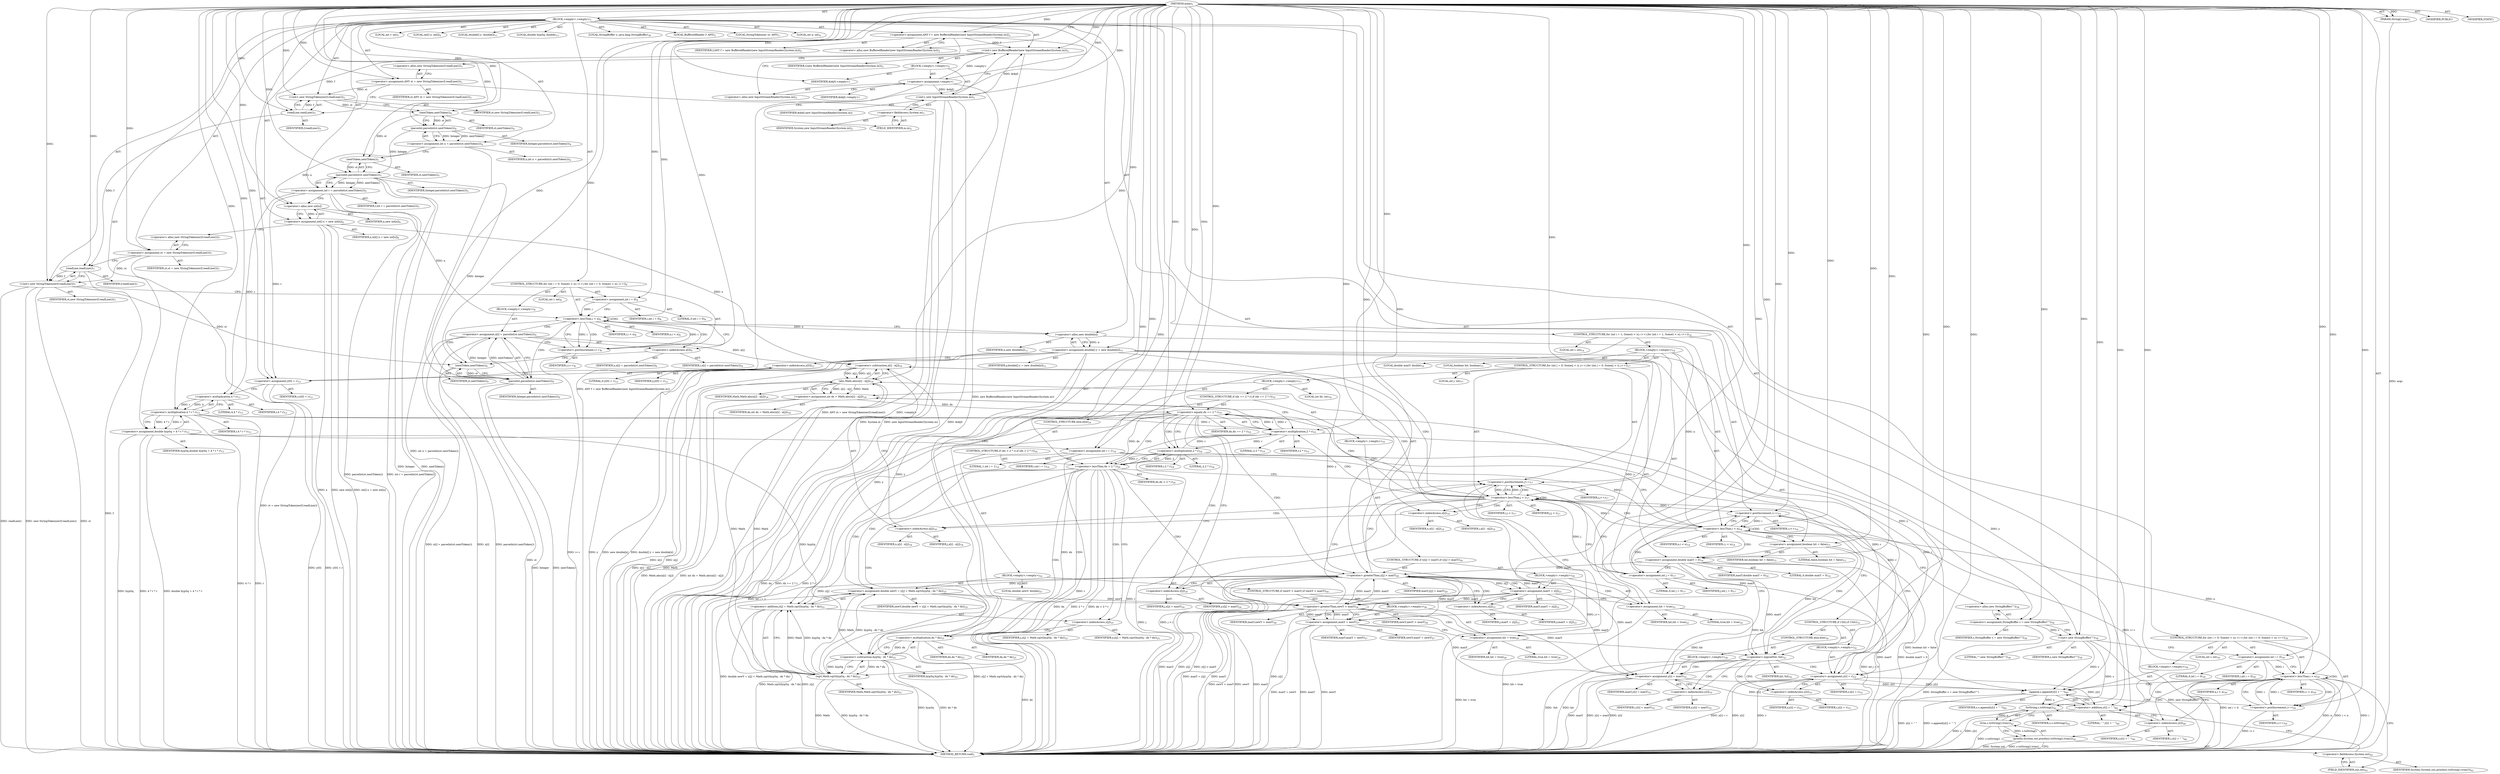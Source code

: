 digraph "main" {  
"24" [label = <(METHOD,main)<SUB>1</SUB>> ]
"25" [label = <(PARAM,String[] args)<SUB>1</SUB>> ]
"26" [label = <(BLOCK,&lt;empty&gt;,&lt;empty&gt;)<SUB>1</SUB>> ]
"4" [label = <(LOCAL,BufferedReader f: ANY)<SUB>2</SUB>> ]
"27" [label = <(&lt;operator&gt;.assignment,ANY f = new BufferedReader(new InputStreamReader(System.in)))<SUB>2</SUB>> ]
"28" [label = <(IDENTIFIER,f,ANY f = new BufferedReader(new InputStreamReader(System.in)))<SUB>2</SUB>> ]
"29" [label = <(&lt;operator&gt;.alloc,new BufferedReader(new InputStreamReader(System.in)))<SUB>2</SUB>> ]
"30" [label = <(&lt;init&gt;,new BufferedReader(new InputStreamReader(System.in)))<SUB>2</SUB>> ]
"3" [label = <(IDENTIFIER,f,new BufferedReader(new InputStreamReader(System.in)))<SUB>2</SUB>> ]
"31" [label = <(BLOCK,&lt;empty&gt;,&lt;empty&gt;)<SUB>2</SUB>> ]
"32" [label = <(&lt;operator&gt;.assignment,&lt;empty&gt;)> ]
"33" [label = <(IDENTIFIER,$obj0,&lt;empty&gt;)> ]
"34" [label = <(&lt;operator&gt;.alloc,new InputStreamReader(System.in))<SUB>2</SUB>> ]
"35" [label = <(&lt;init&gt;,new InputStreamReader(System.in))<SUB>2</SUB>> ]
"36" [label = <(IDENTIFIER,$obj0,new InputStreamReader(System.in))> ]
"37" [label = <(&lt;operator&gt;.fieldAccess,System.in)<SUB>2</SUB>> ]
"38" [label = <(IDENTIFIER,System,new InputStreamReader(System.in))<SUB>2</SUB>> ]
"39" [label = <(FIELD_IDENTIFIER,in,in)<SUB>2</SUB>> ]
"40" [label = <(IDENTIFIER,$obj0,&lt;empty&gt;)> ]
"6" [label = <(LOCAL,StringTokenizer st: ANY)<SUB>3</SUB>> ]
"41" [label = <(&lt;operator&gt;.assignment,ANY st = new StringTokenizer(f.readLine()))<SUB>3</SUB>> ]
"42" [label = <(IDENTIFIER,st,ANY st = new StringTokenizer(f.readLine()))<SUB>3</SUB>> ]
"43" [label = <(&lt;operator&gt;.alloc,new StringTokenizer(f.readLine()))<SUB>3</SUB>> ]
"44" [label = <(&lt;init&gt;,new StringTokenizer(f.readLine()))<SUB>3</SUB>> ]
"5" [label = <(IDENTIFIER,st,new StringTokenizer(f.readLine()))<SUB>3</SUB>> ]
"45" [label = <(readLine,readLine())<SUB>3</SUB>> ]
"46" [label = <(IDENTIFIER,f,readLine())<SUB>3</SUB>> ]
"47" [label = <(LOCAL,int n: int)<SUB>4</SUB>> ]
"48" [label = <(&lt;operator&gt;.assignment,int n = parseInt(st.nextToken()))<SUB>4</SUB>> ]
"49" [label = <(IDENTIFIER,n,int n = parseInt(st.nextToken()))<SUB>4</SUB>> ]
"50" [label = <(parseInt,parseInt(st.nextToken()))<SUB>4</SUB>> ]
"51" [label = <(IDENTIFIER,Integer,parseInt(st.nextToken()))<SUB>4</SUB>> ]
"52" [label = <(nextToken,nextToken())<SUB>4</SUB>> ]
"53" [label = <(IDENTIFIER,st,nextToken())<SUB>4</SUB>> ]
"54" [label = <(LOCAL,int r: int)<SUB>5</SUB>> ]
"55" [label = <(&lt;operator&gt;.assignment,int r = parseInt(st.nextToken()))<SUB>5</SUB>> ]
"56" [label = <(IDENTIFIER,r,int r = parseInt(st.nextToken()))<SUB>5</SUB>> ]
"57" [label = <(parseInt,parseInt(st.nextToken()))<SUB>5</SUB>> ]
"58" [label = <(IDENTIFIER,Integer,parseInt(st.nextToken()))<SUB>5</SUB>> ]
"59" [label = <(nextToken,nextToken())<SUB>5</SUB>> ]
"60" [label = <(IDENTIFIER,st,nextToken())<SUB>5</SUB>> ]
"61" [label = <(LOCAL,int[] x: int[])<SUB>6</SUB>> ]
"62" [label = <(&lt;operator&gt;.assignment,int[] x = new int[n])<SUB>6</SUB>> ]
"63" [label = <(IDENTIFIER,x,int[] x = new int[n])<SUB>6</SUB>> ]
"64" [label = <(&lt;operator&gt;.alloc,new int[n])> ]
"65" [label = <(IDENTIFIER,n,new int[n])<SUB>6</SUB>> ]
"66" [label = <(&lt;operator&gt;.assignment,st = new StringTokenizer(f.readLine()))<SUB>7</SUB>> ]
"67" [label = <(IDENTIFIER,st,st = new StringTokenizer(f.readLine()))<SUB>7</SUB>> ]
"68" [label = <(&lt;operator&gt;.alloc,new StringTokenizer(f.readLine()))<SUB>7</SUB>> ]
"69" [label = <(&lt;init&gt;,new StringTokenizer(f.readLine()))<SUB>7</SUB>> ]
"7" [label = <(IDENTIFIER,st,new StringTokenizer(f.readLine()))<SUB>7</SUB>> ]
"70" [label = <(readLine,readLine())<SUB>7</SUB>> ]
"71" [label = <(IDENTIFIER,f,readLine())<SUB>7</SUB>> ]
"72" [label = <(CONTROL_STRUCTURE,for (int i = 0; Some(i &lt; n); i++),for (int i = 0; Some(i &lt; n); i++))<SUB>8</SUB>> ]
"73" [label = <(LOCAL,int i: int)<SUB>8</SUB>> ]
"74" [label = <(&lt;operator&gt;.assignment,int i = 0)<SUB>8</SUB>> ]
"75" [label = <(IDENTIFIER,i,int i = 0)<SUB>8</SUB>> ]
"76" [label = <(LITERAL,0,int i = 0)<SUB>8</SUB>> ]
"77" [label = <(&lt;operator&gt;.lessThan,i &lt; n)<SUB>8</SUB>> ]
"78" [label = <(IDENTIFIER,i,i &lt; n)<SUB>8</SUB>> ]
"79" [label = <(IDENTIFIER,n,i &lt; n)<SUB>8</SUB>> ]
"80" [label = <(&lt;operator&gt;.postIncrement,i++)<SUB>8</SUB>> ]
"81" [label = <(IDENTIFIER,i,i++)<SUB>8</SUB>> ]
"82" [label = <(BLOCK,&lt;empty&gt;,&lt;empty&gt;)<SUB>8</SUB>> ]
"83" [label = <(&lt;operator&gt;.assignment,x[i] = parseInt(st.nextToken()))<SUB>9</SUB>> ]
"84" [label = <(&lt;operator&gt;.indexAccess,x[i])<SUB>9</SUB>> ]
"85" [label = <(IDENTIFIER,x,x[i] = parseInt(st.nextToken()))<SUB>9</SUB>> ]
"86" [label = <(IDENTIFIER,i,x[i] = parseInt(st.nextToken()))<SUB>9</SUB>> ]
"87" [label = <(parseInt,parseInt(st.nextToken()))<SUB>9</SUB>> ]
"88" [label = <(IDENTIFIER,Integer,parseInt(st.nextToken()))<SUB>9</SUB>> ]
"89" [label = <(nextToken,nextToken())<SUB>9</SUB>> ]
"90" [label = <(IDENTIFIER,st,nextToken())<SUB>9</SUB>> ]
"91" [label = <(LOCAL,double[] y: double[])<SUB>11</SUB>> ]
"92" [label = <(&lt;operator&gt;.assignment,double[] y = new double[n])<SUB>11</SUB>> ]
"93" [label = <(IDENTIFIER,y,double[] y = new double[n])<SUB>11</SUB>> ]
"94" [label = <(&lt;operator&gt;.alloc,new double[n])> ]
"95" [label = <(IDENTIFIER,n,new double[n])<SUB>11</SUB>> ]
"96" [label = <(&lt;operator&gt;.assignment,y[0] = r)<SUB>12</SUB>> ]
"97" [label = <(&lt;operator&gt;.indexAccess,y[0])<SUB>12</SUB>> ]
"98" [label = <(IDENTIFIER,y,y[0] = r)<SUB>12</SUB>> ]
"99" [label = <(LITERAL,0,y[0] = r)<SUB>12</SUB>> ]
"100" [label = <(IDENTIFIER,r,y[0] = r)<SUB>12</SUB>> ]
"101" [label = <(LOCAL,double hypSq: double)<SUB>13</SUB>> ]
"102" [label = <(&lt;operator&gt;.assignment,double hypSq = 4 * r * r)<SUB>13</SUB>> ]
"103" [label = <(IDENTIFIER,hypSq,double hypSq = 4 * r * r)<SUB>13</SUB>> ]
"104" [label = <(&lt;operator&gt;.multiplication,4 * r * r)<SUB>13</SUB>> ]
"105" [label = <(&lt;operator&gt;.multiplication,4 * r)<SUB>13</SUB>> ]
"106" [label = <(LITERAL,4,4 * r)<SUB>13</SUB>> ]
"107" [label = <(IDENTIFIER,r,4 * r)<SUB>13</SUB>> ]
"108" [label = <(IDENTIFIER,r,4 * r * r)<SUB>13</SUB>> ]
"109" [label = <(CONTROL_STRUCTURE,for (int i = 1; Some(i &lt; n); i++),for (int i = 1; Some(i &lt; n); i++))<SUB>14</SUB>> ]
"110" [label = <(LOCAL,int i: int)<SUB>14</SUB>> ]
"111" [label = <(&lt;operator&gt;.assignment,int i = 1)<SUB>14</SUB>> ]
"112" [label = <(IDENTIFIER,i,int i = 1)<SUB>14</SUB>> ]
"113" [label = <(LITERAL,1,int i = 1)<SUB>14</SUB>> ]
"114" [label = <(&lt;operator&gt;.lessThan,i &lt; n)<SUB>14</SUB>> ]
"115" [label = <(IDENTIFIER,i,i &lt; n)<SUB>14</SUB>> ]
"116" [label = <(IDENTIFIER,n,i &lt; n)<SUB>14</SUB>> ]
"117" [label = <(&lt;operator&gt;.postIncrement,i++)<SUB>14</SUB>> ]
"118" [label = <(IDENTIFIER,i,i++)<SUB>14</SUB>> ]
"119" [label = <(BLOCK,&lt;empty&gt;,&lt;empty&gt;)<SUB>14</SUB>> ]
"120" [label = <(LOCAL,boolean hit: boolean)<SUB>15</SUB>> ]
"121" [label = <(&lt;operator&gt;.assignment,boolean hit = false)<SUB>15</SUB>> ]
"122" [label = <(IDENTIFIER,hit,boolean hit = false)<SUB>15</SUB>> ]
"123" [label = <(LITERAL,false,boolean hit = false)<SUB>15</SUB>> ]
"124" [label = <(LOCAL,double maxY: double)<SUB>16</SUB>> ]
"125" [label = <(&lt;operator&gt;.assignment,double maxY = 0)<SUB>16</SUB>> ]
"126" [label = <(IDENTIFIER,maxY,double maxY = 0)<SUB>16</SUB>> ]
"127" [label = <(LITERAL,0,double maxY = 0)<SUB>16</SUB>> ]
"128" [label = <(CONTROL_STRUCTURE,for (int j = 0; Some(j &lt; i); j++),for (int j = 0; Some(j &lt; i); j++))<SUB>17</SUB>> ]
"129" [label = <(LOCAL,int j: int)<SUB>17</SUB>> ]
"130" [label = <(&lt;operator&gt;.assignment,int j = 0)<SUB>17</SUB>> ]
"131" [label = <(IDENTIFIER,j,int j = 0)<SUB>17</SUB>> ]
"132" [label = <(LITERAL,0,int j = 0)<SUB>17</SUB>> ]
"133" [label = <(&lt;operator&gt;.lessThan,j &lt; i)<SUB>17</SUB>> ]
"134" [label = <(IDENTIFIER,j,j &lt; i)<SUB>17</SUB>> ]
"135" [label = <(IDENTIFIER,i,j &lt; i)<SUB>17</SUB>> ]
"136" [label = <(&lt;operator&gt;.postIncrement,j++)<SUB>17</SUB>> ]
"137" [label = <(IDENTIFIER,j,j++)<SUB>17</SUB>> ]
"138" [label = <(BLOCK,&lt;empty&gt;,&lt;empty&gt;)<SUB>17</SUB>> ]
"139" [label = <(LOCAL,int dx: int)<SUB>18</SUB>> ]
"140" [label = <(&lt;operator&gt;.assignment,int dx = Math.abs(x[i] - x[j]))<SUB>18</SUB>> ]
"141" [label = <(IDENTIFIER,dx,int dx = Math.abs(x[i] - x[j]))<SUB>18</SUB>> ]
"142" [label = <(abs,Math.abs(x[i] - x[j]))<SUB>18</SUB>> ]
"143" [label = <(IDENTIFIER,Math,Math.abs(x[i] - x[j]))<SUB>18</SUB>> ]
"144" [label = <(&lt;operator&gt;.subtraction,x[i] - x[j])<SUB>18</SUB>> ]
"145" [label = <(&lt;operator&gt;.indexAccess,x[i])<SUB>18</SUB>> ]
"146" [label = <(IDENTIFIER,x,x[i] - x[j])<SUB>18</SUB>> ]
"147" [label = <(IDENTIFIER,i,x[i] - x[j])<SUB>18</SUB>> ]
"148" [label = <(&lt;operator&gt;.indexAccess,x[j])<SUB>18</SUB>> ]
"149" [label = <(IDENTIFIER,x,x[i] - x[j])<SUB>18</SUB>> ]
"150" [label = <(IDENTIFIER,j,x[i] - x[j])<SUB>18</SUB>> ]
"151" [label = <(CONTROL_STRUCTURE,if (dx == 2 * r),if (dx == 2 * r))<SUB>19</SUB>> ]
"152" [label = <(&lt;operator&gt;.equals,dx == 2 * r)<SUB>19</SUB>> ]
"153" [label = <(IDENTIFIER,dx,dx == 2 * r)<SUB>19</SUB>> ]
"154" [label = <(&lt;operator&gt;.multiplication,2 * r)<SUB>19</SUB>> ]
"155" [label = <(LITERAL,2,2 * r)<SUB>19</SUB>> ]
"156" [label = <(IDENTIFIER,r,2 * r)<SUB>19</SUB>> ]
"157" [label = <(BLOCK,&lt;empty&gt;,&lt;empty&gt;)<SUB>19</SUB>> ]
"158" [label = <(CONTROL_STRUCTURE,if (y[j] &gt; maxY),if (y[j] &gt; maxY))<SUB>20</SUB>> ]
"159" [label = <(&lt;operator&gt;.greaterThan,y[j] &gt; maxY)<SUB>20</SUB>> ]
"160" [label = <(&lt;operator&gt;.indexAccess,y[j])<SUB>20</SUB>> ]
"161" [label = <(IDENTIFIER,y,y[j] &gt; maxY)<SUB>20</SUB>> ]
"162" [label = <(IDENTIFIER,j,y[j] &gt; maxY)<SUB>20</SUB>> ]
"163" [label = <(IDENTIFIER,maxY,y[j] &gt; maxY)<SUB>20</SUB>> ]
"164" [label = <(BLOCK,&lt;empty&gt;,&lt;empty&gt;)<SUB>20</SUB>> ]
"165" [label = <(&lt;operator&gt;.assignment,maxY = y[j])<SUB>21</SUB>> ]
"166" [label = <(IDENTIFIER,maxY,maxY = y[j])<SUB>21</SUB>> ]
"167" [label = <(&lt;operator&gt;.indexAccess,y[j])<SUB>21</SUB>> ]
"168" [label = <(IDENTIFIER,y,maxY = y[j])<SUB>21</SUB>> ]
"169" [label = <(IDENTIFIER,j,maxY = y[j])<SUB>21</SUB>> ]
"170" [label = <(&lt;operator&gt;.assignment,hit = true)<SUB>22</SUB>> ]
"171" [label = <(IDENTIFIER,hit,hit = true)<SUB>22</SUB>> ]
"172" [label = <(LITERAL,true,hit = true)<SUB>22</SUB>> ]
"173" [label = <(CONTROL_STRUCTURE,else,else)<SUB>24</SUB>> ]
"174" [label = <(CONTROL_STRUCTURE,if (dx &lt; 2 * r),if (dx &lt; 2 * r))<SUB>24</SUB>> ]
"175" [label = <(&lt;operator&gt;.lessThan,dx &lt; 2 * r)<SUB>24</SUB>> ]
"176" [label = <(IDENTIFIER,dx,dx &lt; 2 * r)<SUB>24</SUB>> ]
"177" [label = <(&lt;operator&gt;.multiplication,2 * r)<SUB>24</SUB>> ]
"178" [label = <(LITERAL,2,2 * r)<SUB>24</SUB>> ]
"179" [label = <(IDENTIFIER,r,2 * r)<SUB>24</SUB>> ]
"180" [label = <(BLOCK,&lt;empty&gt;,&lt;empty&gt;)<SUB>24</SUB>> ]
"181" [label = <(LOCAL,double newY: double)<SUB>25</SUB>> ]
"182" [label = <(&lt;operator&gt;.assignment,double newY = y[j] + Math.sqrt(hypSq - dx * dx))<SUB>25</SUB>> ]
"183" [label = <(IDENTIFIER,newY,double newY = y[j] + Math.sqrt(hypSq - dx * dx))<SUB>25</SUB>> ]
"184" [label = <(&lt;operator&gt;.addition,y[j] + Math.sqrt(hypSq - dx * dx))<SUB>25</SUB>> ]
"185" [label = <(&lt;operator&gt;.indexAccess,y[j])<SUB>25</SUB>> ]
"186" [label = <(IDENTIFIER,y,y[j] + Math.sqrt(hypSq - dx * dx))<SUB>25</SUB>> ]
"187" [label = <(IDENTIFIER,j,y[j] + Math.sqrt(hypSq - dx * dx))<SUB>25</SUB>> ]
"188" [label = <(sqrt,Math.sqrt(hypSq - dx * dx))<SUB>25</SUB>> ]
"189" [label = <(IDENTIFIER,Math,Math.sqrt(hypSq - dx * dx))<SUB>25</SUB>> ]
"190" [label = <(&lt;operator&gt;.subtraction,hypSq - dx * dx)<SUB>25</SUB>> ]
"191" [label = <(IDENTIFIER,hypSq,hypSq - dx * dx)<SUB>25</SUB>> ]
"192" [label = <(&lt;operator&gt;.multiplication,dx * dx)<SUB>25</SUB>> ]
"193" [label = <(IDENTIFIER,dx,dx * dx)<SUB>25</SUB>> ]
"194" [label = <(IDENTIFIER,dx,dx * dx)<SUB>25</SUB>> ]
"195" [label = <(CONTROL_STRUCTURE,if (newY &gt; maxY),if (newY &gt; maxY))<SUB>26</SUB>> ]
"196" [label = <(&lt;operator&gt;.greaterThan,newY &gt; maxY)<SUB>26</SUB>> ]
"197" [label = <(IDENTIFIER,newY,newY &gt; maxY)<SUB>26</SUB>> ]
"198" [label = <(IDENTIFIER,maxY,newY &gt; maxY)<SUB>26</SUB>> ]
"199" [label = <(BLOCK,&lt;empty&gt;,&lt;empty&gt;)<SUB>26</SUB>> ]
"200" [label = <(&lt;operator&gt;.assignment,maxY = newY)<SUB>27</SUB>> ]
"201" [label = <(IDENTIFIER,maxY,maxY = newY)<SUB>27</SUB>> ]
"202" [label = <(IDENTIFIER,newY,maxY = newY)<SUB>27</SUB>> ]
"203" [label = <(&lt;operator&gt;.assignment,hit = true)<SUB>28</SUB>> ]
"204" [label = <(IDENTIFIER,hit,hit = true)<SUB>28</SUB>> ]
"205" [label = <(LITERAL,true,hit = true)<SUB>28</SUB>> ]
"206" [label = <(CONTROL_STRUCTURE,if (!hit),if (!hit))<SUB>32</SUB>> ]
"207" [label = <(&lt;operator&gt;.logicalNot,!hit)<SUB>32</SUB>> ]
"208" [label = <(IDENTIFIER,hit,!hit)<SUB>32</SUB>> ]
"209" [label = <(BLOCK,&lt;empty&gt;,&lt;empty&gt;)<SUB>32</SUB>> ]
"210" [label = <(&lt;operator&gt;.assignment,y[i] = r)<SUB>33</SUB>> ]
"211" [label = <(&lt;operator&gt;.indexAccess,y[i])<SUB>33</SUB>> ]
"212" [label = <(IDENTIFIER,y,y[i] = r)<SUB>33</SUB>> ]
"213" [label = <(IDENTIFIER,i,y[i] = r)<SUB>33</SUB>> ]
"214" [label = <(IDENTIFIER,r,y[i] = r)<SUB>33</SUB>> ]
"215" [label = <(CONTROL_STRUCTURE,else,else)<SUB>34</SUB>> ]
"216" [label = <(BLOCK,&lt;empty&gt;,&lt;empty&gt;)<SUB>34</SUB>> ]
"217" [label = <(&lt;operator&gt;.assignment,y[i] = maxY)<SUB>35</SUB>> ]
"218" [label = <(&lt;operator&gt;.indexAccess,y[i])<SUB>35</SUB>> ]
"219" [label = <(IDENTIFIER,y,y[i] = maxY)<SUB>35</SUB>> ]
"220" [label = <(IDENTIFIER,i,y[i] = maxY)<SUB>35</SUB>> ]
"221" [label = <(IDENTIFIER,maxY,y[i] = maxY)<SUB>35</SUB>> ]
"9" [label = <(LOCAL,StringBuffer s: java.lang.StringBuffer)<SUB>38</SUB>> ]
"222" [label = <(&lt;operator&gt;.assignment,StringBuffer s = new StringBuffer(&quot;&quot;))<SUB>38</SUB>> ]
"223" [label = <(IDENTIFIER,s,StringBuffer s = new StringBuffer(&quot;&quot;))<SUB>38</SUB>> ]
"224" [label = <(&lt;operator&gt;.alloc,new StringBuffer(&quot;&quot;))<SUB>38</SUB>> ]
"225" [label = <(&lt;init&gt;,new StringBuffer(&quot;&quot;))<SUB>38</SUB>> ]
"8" [label = <(IDENTIFIER,s,new StringBuffer(&quot;&quot;))<SUB>38</SUB>> ]
"226" [label = <(LITERAL,&quot;&quot;,new StringBuffer(&quot;&quot;))<SUB>38</SUB>> ]
"227" [label = <(CONTROL_STRUCTURE,for (int i = 0; Some(i &lt; n); i++),for (int i = 0; Some(i &lt; n); i++))<SUB>39</SUB>> ]
"228" [label = <(LOCAL,int i: int)<SUB>39</SUB>> ]
"229" [label = <(&lt;operator&gt;.assignment,int i = 0)<SUB>39</SUB>> ]
"230" [label = <(IDENTIFIER,i,int i = 0)<SUB>39</SUB>> ]
"231" [label = <(LITERAL,0,int i = 0)<SUB>39</SUB>> ]
"232" [label = <(&lt;operator&gt;.lessThan,i &lt; n)<SUB>39</SUB>> ]
"233" [label = <(IDENTIFIER,i,i &lt; n)<SUB>39</SUB>> ]
"234" [label = <(IDENTIFIER,n,i &lt; n)<SUB>39</SUB>> ]
"235" [label = <(&lt;operator&gt;.postIncrement,i++)<SUB>39</SUB>> ]
"236" [label = <(IDENTIFIER,i,i++)<SUB>39</SUB>> ]
"237" [label = <(BLOCK,&lt;empty&gt;,&lt;empty&gt;)<SUB>39</SUB>> ]
"238" [label = <(append,s.append(y[i] + &quot; &quot;))<SUB>40</SUB>> ]
"239" [label = <(IDENTIFIER,s,s.append(y[i] + &quot; &quot;))<SUB>40</SUB>> ]
"240" [label = <(&lt;operator&gt;.addition,y[i] + &quot; &quot;)<SUB>40</SUB>> ]
"241" [label = <(&lt;operator&gt;.indexAccess,y[i])<SUB>40</SUB>> ]
"242" [label = <(IDENTIFIER,y,y[i] + &quot; &quot;)<SUB>40</SUB>> ]
"243" [label = <(IDENTIFIER,i,y[i] + &quot; &quot;)<SUB>40</SUB>> ]
"244" [label = <(LITERAL,&quot; &quot;,y[i] + &quot; &quot;)<SUB>40</SUB>> ]
"245" [label = <(println,System.out.println(s.toString().trim()))<SUB>42</SUB>> ]
"246" [label = <(&lt;operator&gt;.fieldAccess,System.out)<SUB>42</SUB>> ]
"247" [label = <(IDENTIFIER,System,System.out.println(s.toString().trim()))<SUB>42</SUB>> ]
"248" [label = <(FIELD_IDENTIFIER,out,out)<SUB>42</SUB>> ]
"249" [label = <(trim,s.toString().trim())<SUB>42</SUB>> ]
"250" [label = <(toString,s.toString())<SUB>42</SUB>> ]
"251" [label = <(IDENTIFIER,s,s.toString())<SUB>42</SUB>> ]
"252" [label = <(MODIFIER,PUBLIC)> ]
"253" [label = <(MODIFIER,STATIC)> ]
"254" [label = <(METHOD_RETURN,void)<SUB>1</SUB>> ]
  "24" -> "25"  [ label = "AST: "] 
  "24" -> "26"  [ label = "AST: "] 
  "24" -> "252"  [ label = "AST: "] 
  "24" -> "253"  [ label = "AST: "] 
  "24" -> "254"  [ label = "AST: "] 
  "26" -> "4"  [ label = "AST: "] 
  "26" -> "27"  [ label = "AST: "] 
  "26" -> "30"  [ label = "AST: "] 
  "26" -> "6"  [ label = "AST: "] 
  "26" -> "41"  [ label = "AST: "] 
  "26" -> "44"  [ label = "AST: "] 
  "26" -> "47"  [ label = "AST: "] 
  "26" -> "48"  [ label = "AST: "] 
  "26" -> "54"  [ label = "AST: "] 
  "26" -> "55"  [ label = "AST: "] 
  "26" -> "61"  [ label = "AST: "] 
  "26" -> "62"  [ label = "AST: "] 
  "26" -> "66"  [ label = "AST: "] 
  "26" -> "69"  [ label = "AST: "] 
  "26" -> "72"  [ label = "AST: "] 
  "26" -> "91"  [ label = "AST: "] 
  "26" -> "92"  [ label = "AST: "] 
  "26" -> "96"  [ label = "AST: "] 
  "26" -> "101"  [ label = "AST: "] 
  "26" -> "102"  [ label = "AST: "] 
  "26" -> "109"  [ label = "AST: "] 
  "26" -> "9"  [ label = "AST: "] 
  "26" -> "222"  [ label = "AST: "] 
  "26" -> "225"  [ label = "AST: "] 
  "26" -> "227"  [ label = "AST: "] 
  "26" -> "245"  [ label = "AST: "] 
  "27" -> "28"  [ label = "AST: "] 
  "27" -> "29"  [ label = "AST: "] 
  "30" -> "3"  [ label = "AST: "] 
  "30" -> "31"  [ label = "AST: "] 
  "31" -> "32"  [ label = "AST: "] 
  "31" -> "35"  [ label = "AST: "] 
  "31" -> "40"  [ label = "AST: "] 
  "32" -> "33"  [ label = "AST: "] 
  "32" -> "34"  [ label = "AST: "] 
  "35" -> "36"  [ label = "AST: "] 
  "35" -> "37"  [ label = "AST: "] 
  "37" -> "38"  [ label = "AST: "] 
  "37" -> "39"  [ label = "AST: "] 
  "41" -> "42"  [ label = "AST: "] 
  "41" -> "43"  [ label = "AST: "] 
  "44" -> "5"  [ label = "AST: "] 
  "44" -> "45"  [ label = "AST: "] 
  "45" -> "46"  [ label = "AST: "] 
  "48" -> "49"  [ label = "AST: "] 
  "48" -> "50"  [ label = "AST: "] 
  "50" -> "51"  [ label = "AST: "] 
  "50" -> "52"  [ label = "AST: "] 
  "52" -> "53"  [ label = "AST: "] 
  "55" -> "56"  [ label = "AST: "] 
  "55" -> "57"  [ label = "AST: "] 
  "57" -> "58"  [ label = "AST: "] 
  "57" -> "59"  [ label = "AST: "] 
  "59" -> "60"  [ label = "AST: "] 
  "62" -> "63"  [ label = "AST: "] 
  "62" -> "64"  [ label = "AST: "] 
  "64" -> "65"  [ label = "AST: "] 
  "66" -> "67"  [ label = "AST: "] 
  "66" -> "68"  [ label = "AST: "] 
  "69" -> "7"  [ label = "AST: "] 
  "69" -> "70"  [ label = "AST: "] 
  "70" -> "71"  [ label = "AST: "] 
  "72" -> "73"  [ label = "AST: "] 
  "72" -> "74"  [ label = "AST: "] 
  "72" -> "77"  [ label = "AST: "] 
  "72" -> "80"  [ label = "AST: "] 
  "72" -> "82"  [ label = "AST: "] 
  "74" -> "75"  [ label = "AST: "] 
  "74" -> "76"  [ label = "AST: "] 
  "77" -> "78"  [ label = "AST: "] 
  "77" -> "79"  [ label = "AST: "] 
  "80" -> "81"  [ label = "AST: "] 
  "82" -> "83"  [ label = "AST: "] 
  "83" -> "84"  [ label = "AST: "] 
  "83" -> "87"  [ label = "AST: "] 
  "84" -> "85"  [ label = "AST: "] 
  "84" -> "86"  [ label = "AST: "] 
  "87" -> "88"  [ label = "AST: "] 
  "87" -> "89"  [ label = "AST: "] 
  "89" -> "90"  [ label = "AST: "] 
  "92" -> "93"  [ label = "AST: "] 
  "92" -> "94"  [ label = "AST: "] 
  "94" -> "95"  [ label = "AST: "] 
  "96" -> "97"  [ label = "AST: "] 
  "96" -> "100"  [ label = "AST: "] 
  "97" -> "98"  [ label = "AST: "] 
  "97" -> "99"  [ label = "AST: "] 
  "102" -> "103"  [ label = "AST: "] 
  "102" -> "104"  [ label = "AST: "] 
  "104" -> "105"  [ label = "AST: "] 
  "104" -> "108"  [ label = "AST: "] 
  "105" -> "106"  [ label = "AST: "] 
  "105" -> "107"  [ label = "AST: "] 
  "109" -> "110"  [ label = "AST: "] 
  "109" -> "111"  [ label = "AST: "] 
  "109" -> "114"  [ label = "AST: "] 
  "109" -> "117"  [ label = "AST: "] 
  "109" -> "119"  [ label = "AST: "] 
  "111" -> "112"  [ label = "AST: "] 
  "111" -> "113"  [ label = "AST: "] 
  "114" -> "115"  [ label = "AST: "] 
  "114" -> "116"  [ label = "AST: "] 
  "117" -> "118"  [ label = "AST: "] 
  "119" -> "120"  [ label = "AST: "] 
  "119" -> "121"  [ label = "AST: "] 
  "119" -> "124"  [ label = "AST: "] 
  "119" -> "125"  [ label = "AST: "] 
  "119" -> "128"  [ label = "AST: "] 
  "119" -> "206"  [ label = "AST: "] 
  "121" -> "122"  [ label = "AST: "] 
  "121" -> "123"  [ label = "AST: "] 
  "125" -> "126"  [ label = "AST: "] 
  "125" -> "127"  [ label = "AST: "] 
  "128" -> "129"  [ label = "AST: "] 
  "128" -> "130"  [ label = "AST: "] 
  "128" -> "133"  [ label = "AST: "] 
  "128" -> "136"  [ label = "AST: "] 
  "128" -> "138"  [ label = "AST: "] 
  "130" -> "131"  [ label = "AST: "] 
  "130" -> "132"  [ label = "AST: "] 
  "133" -> "134"  [ label = "AST: "] 
  "133" -> "135"  [ label = "AST: "] 
  "136" -> "137"  [ label = "AST: "] 
  "138" -> "139"  [ label = "AST: "] 
  "138" -> "140"  [ label = "AST: "] 
  "138" -> "151"  [ label = "AST: "] 
  "140" -> "141"  [ label = "AST: "] 
  "140" -> "142"  [ label = "AST: "] 
  "142" -> "143"  [ label = "AST: "] 
  "142" -> "144"  [ label = "AST: "] 
  "144" -> "145"  [ label = "AST: "] 
  "144" -> "148"  [ label = "AST: "] 
  "145" -> "146"  [ label = "AST: "] 
  "145" -> "147"  [ label = "AST: "] 
  "148" -> "149"  [ label = "AST: "] 
  "148" -> "150"  [ label = "AST: "] 
  "151" -> "152"  [ label = "AST: "] 
  "151" -> "157"  [ label = "AST: "] 
  "151" -> "173"  [ label = "AST: "] 
  "152" -> "153"  [ label = "AST: "] 
  "152" -> "154"  [ label = "AST: "] 
  "154" -> "155"  [ label = "AST: "] 
  "154" -> "156"  [ label = "AST: "] 
  "157" -> "158"  [ label = "AST: "] 
  "158" -> "159"  [ label = "AST: "] 
  "158" -> "164"  [ label = "AST: "] 
  "159" -> "160"  [ label = "AST: "] 
  "159" -> "163"  [ label = "AST: "] 
  "160" -> "161"  [ label = "AST: "] 
  "160" -> "162"  [ label = "AST: "] 
  "164" -> "165"  [ label = "AST: "] 
  "164" -> "170"  [ label = "AST: "] 
  "165" -> "166"  [ label = "AST: "] 
  "165" -> "167"  [ label = "AST: "] 
  "167" -> "168"  [ label = "AST: "] 
  "167" -> "169"  [ label = "AST: "] 
  "170" -> "171"  [ label = "AST: "] 
  "170" -> "172"  [ label = "AST: "] 
  "173" -> "174"  [ label = "AST: "] 
  "174" -> "175"  [ label = "AST: "] 
  "174" -> "180"  [ label = "AST: "] 
  "175" -> "176"  [ label = "AST: "] 
  "175" -> "177"  [ label = "AST: "] 
  "177" -> "178"  [ label = "AST: "] 
  "177" -> "179"  [ label = "AST: "] 
  "180" -> "181"  [ label = "AST: "] 
  "180" -> "182"  [ label = "AST: "] 
  "180" -> "195"  [ label = "AST: "] 
  "182" -> "183"  [ label = "AST: "] 
  "182" -> "184"  [ label = "AST: "] 
  "184" -> "185"  [ label = "AST: "] 
  "184" -> "188"  [ label = "AST: "] 
  "185" -> "186"  [ label = "AST: "] 
  "185" -> "187"  [ label = "AST: "] 
  "188" -> "189"  [ label = "AST: "] 
  "188" -> "190"  [ label = "AST: "] 
  "190" -> "191"  [ label = "AST: "] 
  "190" -> "192"  [ label = "AST: "] 
  "192" -> "193"  [ label = "AST: "] 
  "192" -> "194"  [ label = "AST: "] 
  "195" -> "196"  [ label = "AST: "] 
  "195" -> "199"  [ label = "AST: "] 
  "196" -> "197"  [ label = "AST: "] 
  "196" -> "198"  [ label = "AST: "] 
  "199" -> "200"  [ label = "AST: "] 
  "199" -> "203"  [ label = "AST: "] 
  "200" -> "201"  [ label = "AST: "] 
  "200" -> "202"  [ label = "AST: "] 
  "203" -> "204"  [ label = "AST: "] 
  "203" -> "205"  [ label = "AST: "] 
  "206" -> "207"  [ label = "AST: "] 
  "206" -> "209"  [ label = "AST: "] 
  "206" -> "215"  [ label = "AST: "] 
  "207" -> "208"  [ label = "AST: "] 
  "209" -> "210"  [ label = "AST: "] 
  "210" -> "211"  [ label = "AST: "] 
  "210" -> "214"  [ label = "AST: "] 
  "211" -> "212"  [ label = "AST: "] 
  "211" -> "213"  [ label = "AST: "] 
  "215" -> "216"  [ label = "AST: "] 
  "216" -> "217"  [ label = "AST: "] 
  "217" -> "218"  [ label = "AST: "] 
  "217" -> "221"  [ label = "AST: "] 
  "218" -> "219"  [ label = "AST: "] 
  "218" -> "220"  [ label = "AST: "] 
  "222" -> "223"  [ label = "AST: "] 
  "222" -> "224"  [ label = "AST: "] 
  "225" -> "8"  [ label = "AST: "] 
  "225" -> "226"  [ label = "AST: "] 
  "227" -> "228"  [ label = "AST: "] 
  "227" -> "229"  [ label = "AST: "] 
  "227" -> "232"  [ label = "AST: "] 
  "227" -> "235"  [ label = "AST: "] 
  "227" -> "237"  [ label = "AST: "] 
  "229" -> "230"  [ label = "AST: "] 
  "229" -> "231"  [ label = "AST: "] 
  "232" -> "233"  [ label = "AST: "] 
  "232" -> "234"  [ label = "AST: "] 
  "235" -> "236"  [ label = "AST: "] 
  "237" -> "238"  [ label = "AST: "] 
  "238" -> "239"  [ label = "AST: "] 
  "238" -> "240"  [ label = "AST: "] 
  "240" -> "241"  [ label = "AST: "] 
  "240" -> "244"  [ label = "AST: "] 
  "241" -> "242"  [ label = "AST: "] 
  "241" -> "243"  [ label = "AST: "] 
  "245" -> "246"  [ label = "AST: "] 
  "245" -> "249"  [ label = "AST: "] 
  "246" -> "247"  [ label = "AST: "] 
  "246" -> "248"  [ label = "AST: "] 
  "249" -> "250"  [ label = "AST: "] 
  "250" -> "251"  [ label = "AST: "] 
  "27" -> "34"  [ label = "CFG: "] 
  "30" -> "43"  [ label = "CFG: "] 
  "41" -> "45"  [ label = "CFG: "] 
  "44" -> "52"  [ label = "CFG: "] 
  "48" -> "59"  [ label = "CFG: "] 
  "55" -> "64"  [ label = "CFG: "] 
  "62" -> "68"  [ label = "CFG: "] 
  "66" -> "70"  [ label = "CFG: "] 
  "69" -> "74"  [ label = "CFG: "] 
  "92" -> "97"  [ label = "CFG: "] 
  "96" -> "105"  [ label = "CFG: "] 
  "102" -> "111"  [ label = "CFG: "] 
  "222" -> "225"  [ label = "CFG: "] 
  "225" -> "229"  [ label = "CFG: "] 
  "245" -> "254"  [ label = "CFG: "] 
  "29" -> "27"  [ label = "CFG: "] 
  "43" -> "41"  [ label = "CFG: "] 
  "45" -> "44"  [ label = "CFG: "] 
  "50" -> "48"  [ label = "CFG: "] 
  "57" -> "55"  [ label = "CFG: "] 
  "64" -> "62"  [ label = "CFG: "] 
  "68" -> "66"  [ label = "CFG: "] 
  "70" -> "69"  [ label = "CFG: "] 
  "74" -> "77"  [ label = "CFG: "] 
  "77" -> "84"  [ label = "CFG: "] 
  "77" -> "94"  [ label = "CFG: "] 
  "80" -> "77"  [ label = "CFG: "] 
  "94" -> "92"  [ label = "CFG: "] 
  "97" -> "96"  [ label = "CFG: "] 
  "104" -> "102"  [ label = "CFG: "] 
  "111" -> "114"  [ label = "CFG: "] 
  "114" -> "121"  [ label = "CFG: "] 
  "114" -> "224"  [ label = "CFG: "] 
  "117" -> "114"  [ label = "CFG: "] 
  "224" -> "222"  [ label = "CFG: "] 
  "229" -> "232"  [ label = "CFG: "] 
  "232" -> "241"  [ label = "CFG: "] 
  "232" -> "248"  [ label = "CFG: "] 
  "235" -> "232"  [ label = "CFG: "] 
  "246" -> "250"  [ label = "CFG: "] 
  "249" -> "245"  [ label = "CFG: "] 
  "32" -> "39"  [ label = "CFG: "] 
  "35" -> "30"  [ label = "CFG: "] 
  "52" -> "50"  [ label = "CFG: "] 
  "59" -> "57"  [ label = "CFG: "] 
  "83" -> "80"  [ label = "CFG: "] 
  "105" -> "104"  [ label = "CFG: "] 
  "121" -> "125"  [ label = "CFG: "] 
  "125" -> "130"  [ label = "CFG: "] 
  "238" -> "235"  [ label = "CFG: "] 
  "248" -> "246"  [ label = "CFG: "] 
  "250" -> "249"  [ label = "CFG: "] 
  "34" -> "32"  [ label = "CFG: "] 
  "37" -> "35"  [ label = "CFG: "] 
  "84" -> "89"  [ label = "CFG: "] 
  "87" -> "83"  [ label = "CFG: "] 
  "130" -> "133"  [ label = "CFG: "] 
  "133" -> "145"  [ label = "CFG: "] 
  "133" -> "207"  [ label = "CFG: "] 
  "136" -> "133"  [ label = "CFG: "] 
  "207" -> "211"  [ label = "CFG: "] 
  "207" -> "218"  [ label = "CFG: "] 
  "240" -> "238"  [ label = "CFG: "] 
  "39" -> "37"  [ label = "CFG: "] 
  "89" -> "87"  [ label = "CFG: "] 
  "140" -> "154"  [ label = "CFG: "] 
  "210" -> "117"  [ label = "CFG: "] 
  "241" -> "240"  [ label = "CFG: "] 
  "142" -> "140"  [ label = "CFG: "] 
  "152" -> "160"  [ label = "CFG: "] 
  "152" -> "177"  [ label = "CFG: "] 
  "211" -> "210"  [ label = "CFG: "] 
  "217" -> "117"  [ label = "CFG: "] 
  "144" -> "142"  [ label = "CFG: "] 
  "154" -> "152"  [ label = "CFG: "] 
  "218" -> "217"  [ label = "CFG: "] 
  "145" -> "148"  [ label = "CFG: "] 
  "148" -> "144"  [ label = "CFG: "] 
  "159" -> "167"  [ label = "CFG: "] 
  "159" -> "136"  [ label = "CFG: "] 
  "175" -> "185"  [ label = "CFG: "] 
  "175" -> "136"  [ label = "CFG: "] 
  "160" -> "159"  [ label = "CFG: "] 
  "165" -> "170"  [ label = "CFG: "] 
  "170" -> "136"  [ label = "CFG: "] 
  "177" -> "175"  [ label = "CFG: "] 
  "182" -> "196"  [ label = "CFG: "] 
  "167" -> "165"  [ label = "CFG: "] 
  "184" -> "182"  [ label = "CFG: "] 
  "196" -> "200"  [ label = "CFG: "] 
  "196" -> "136"  [ label = "CFG: "] 
  "185" -> "192"  [ label = "CFG: "] 
  "188" -> "184"  [ label = "CFG: "] 
  "200" -> "203"  [ label = "CFG: "] 
  "203" -> "136"  [ label = "CFG: "] 
  "190" -> "188"  [ label = "CFG: "] 
  "192" -> "190"  [ label = "CFG: "] 
  "24" -> "29"  [ label = "CFG: "] 
  "25" -> "254"  [ label = "DDG: args"] 
  "27" -> "254"  [ label = "DDG: ANY f = new BufferedReader(new InputStreamReader(System.in))"] 
  "32" -> "254"  [ label = "DDG: &lt;empty&gt;"] 
  "35" -> "254"  [ label = "DDG: $obj0"] 
  "35" -> "254"  [ label = "DDG: System.in"] 
  "35" -> "254"  [ label = "DDG: new InputStreamReader(System.in)"] 
  "30" -> "254"  [ label = "DDG: new BufferedReader(new InputStreamReader(System.in))"] 
  "41" -> "254"  [ label = "DDG: ANY st = new StringTokenizer(f.readLine())"] 
  "48" -> "254"  [ label = "DDG: int n = parseInt(st.nextToken())"] 
  "57" -> "254"  [ label = "DDG: Integer"] 
  "57" -> "254"  [ label = "DDG: nextToken()"] 
  "55" -> "254"  [ label = "DDG: parseInt(st.nextToken())"] 
  "55" -> "254"  [ label = "DDG: int r = parseInt(st.nextToken())"] 
  "62" -> "254"  [ label = "DDG: x"] 
  "62" -> "254"  [ label = "DDG: new int[n]"] 
  "62" -> "254"  [ label = "DDG: int[] x = new int[n]"] 
  "66" -> "254"  [ label = "DDG: st = new StringTokenizer(f.readLine())"] 
  "69" -> "254"  [ label = "DDG: st"] 
  "70" -> "254"  [ label = "DDG: f"] 
  "69" -> "254"  [ label = "DDG: readLine()"] 
  "69" -> "254"  [ label = "DDG: new StringTokenizer(f.readLine())"] 
  "92" -> "254"  [ label = "DDG: y"] 
  "92" -> "254"  [ label = "DDG: new double[n]"] 
  "92" -> "254"  [ label = "DDG: double[] y = new double[n]"] 
  "96" -> "254"  [ label = "DDG: y[0]"] 
  "96" -> "254"  [ label = "DDG: y[0] = r"] 
  "102" -> "254"  [ label = "DDG: hypSq"] 
  "104" -> "254"  [ label = "DDG: 4 * r"] 
  "104" -> "254"  [ label = "DDG: r"] 
  "102" -> "254"  [ label = "DDG: 4 * r * r"] 
  "102" -> "254"  [ label = "DDG: double hypSq = 4 * r * r"] 
  "111" -> "254"  [ label = "DDG: int i = 1"] 
  "222" -> "254"  [ label = "DDG: StringBuffer s = new StringBuffer(&quot;&quot;)"] 
  "225" -> "254"  [ label = "DDG: new StringBuffer(&quot;&quot;)"] 
  "229" -> "254"  [ label = "DDG: int i = 0"] 
  "232" -> "254"  [ label = "DDG: i"] 
  "232" -> "254"  [ label = "DDG: n"] 
  "232" -> "254"  [ label = "DDG: i &lt; n"] 
  "245" -> "254"  [ label = "DDG: System.out"] 
  "250" -> "254"  [ label = "DDG: s"] 
  "249" -> "254"  [ label = "DDG: s.toString()"] 
  "245" -> "254"  [ label = "DDG: s.toString().trim()"] 
  "240" -> "254"  [ label = "DDG: y[i]"] 
  "238" -> "254"  [ label = "DDG: y[i] + &quot; &quot;"] 
  "238" -> "254"  [ label = "DDG: s.append(y[i] + &quot; &quot;)"] 
  "235" -> "254"  [ label = "DDG: i++"] 
  "121" -> "254"  [ label = "DDG: boolean hit = false"] 
  "125" -> "254"  [ label = "DDG: maxY"] 
  "125" -> "254"  [ label = "DDG: double maxY = 0"] 
  "130" -> "254"  [ label = "DDG: int j = 0"] 
  "133" -> "254"  [ label = "DDG: j"] 
  "133" -> "254"  [ label = "DDG: j &lt; i"] 
  "207" -> "254"  [ label = "DDG: hit"] 
  "207" -> "254"  [ label = "DDG: !hit"] 
  "217" -> "254"  [ label = "DDG: y[i]"] 
  "217" -> "254"  [ label = "DDG: maxY"] 
  "217" -> "254"  [ label = "DDG: y[i] = maxY"] 
  "210" -> "254"  [ label = "DDG: y[i]"] 
  "210" -> "254"  [ label = "DDG: r"] 
  "210" -> "254"  [ label = "DDG: y[i] = r"] 
  "117" -> "254"  [ label = "DDG: i++"] 
  "142" -> "254"  [ label = "DDG: Math"] 
  "144" -> "254"  [ label = "DDG: x[i]"] 
  "144" -> "254"  [ label = "DDG: x[j]"] 
  "142" -> "254"  [ label = "DDG: x[i] - x[j]"] 
  "140" -> "254"  [ label = "DDG: Math.abs(x[i] - x[j])"] 
  "140" -> "254"  [ label = "DDG: int dx = Math.abs(x[i] - x[j])"] 
  "152" -> "254"  [ label = "DDG: dx"] 
  "154" -> "254"  [ label = "DDG: r"] 
  "152" -> "254"  [ label = "DDG: 2 * r"] 
  "152" -> "254"  [ label = "DDG: dx == 2 * r"] 
  "175" -> "254"  [ label = "DDG: dx"] 
  "177" -> "254"  [ label = "DDG: r"] 
  "175" -> "254"  [ label = "DDG: 2 * r"] 
  "175" -> "254"  [ label = "DDG: dx &lt; 2 * r"] 
  "184" -> "254"  [ label = "DDG: y[j]"] 
  "188" -> "254"  [ label = "DDG: Math"] 
  "190" -> "254"  [ label = "DDG: hypSq"] 
  "192" -> "254"  [ label = "DDG: dx"] 
  "190" -> "254"  [ label = "DDG: dx * dx"] 
  "188" -> "254"  [ label = "DDG: hypSq - dx * dx"] 
  "184" -> "254"  [ label = "DDG: Math.sqrt(hypSq - dx * dx)"] 
  "182" -> "254"  [ label = "DDG: y[j] + Math.sqrt(hypSq - dx * dx)"] 
  "182" -> "254"  [ label = "DDG: double newY = y[j] + Math.sqrt(hypSq - dx * dx)"] 
  "196" -> "254"  [ label = "DDG: newY"] 
  "196" -> "254"  [ label = "DDG: maxY"] 
  "196" -> "254"  [ label = "DDG: newY &gt; maxY"] 
  "200" -> "254"  [ label = "DDG: maxY"] 
  "200" -> "254"  [ label = "DDG: newY"] 
  "200" -> "254"  [ label = "DDG: maxY = newY"] 
  "203" -> "254"  [ label = "DDG: hit = true"] 
  "159" -> "254"  [ label = "DDG: y[j]"] 
  "159" -> "254"  [ label = "DDG: maxY"] 
  "159" -> "254"  [ label = "DDG: y[j] &gt; maxY"] 
  "165" -> "254"  [ label = "DDG: maxY"] 
  "165" -> "254"  [ label = "DDG: y[j]"] 
  "165" -> "254"  [ label = "DDG: maxY = y[j]"] 
  "170" -> "254"  [ label = "DDG: hit = true"] 
  "136" -> "254"  [ label = "DDG: j++"] 
  "83" -> "254"  [ label = "DDG: x[i]"] 
  "87" -> "254"  [ label = "DDG: Integer"] 
  "89" -> "254"  [ label = "DDG: st"] 
  "87" -> "254"  [ label = "DDG: nextToken()"] 
  "83" -> "254"  [ label = "DDG: parseInt(st.nextToken())"] 
  "83" -> "254"  [ label = "DDG: x[i] = parseInt(st.nextToken())"] 
  "80" -> "254"  [ label = "DDG: i++"] 
  "24" -> "25"  [ label = "DDG: "] 
  "24" -> "27"  [ label = "DDG: "] 
  "24" -> "41"  [ label = "DDG: "] 
  "50" -> "48"  [ label = "DDG: Integer"] 
  "50" -> "48"  [ label = "DDG: nextToken()"] 
  "57" -> "55"  [ label = "DDG: Integer"] 
  "57" -> "55"  [ label = "DDG: nextToken()"] 
  "64" -> "62"  [ label = "DDG: n"] 
  "24" -> "66"  [ label = "DDG: "] 
  "94" -> "92"  [ label = "DDG: n"] 
  "55" -> "96"  [ label = "DDG: r"] 
  "24" -> "96"  [ label = "DDG: "] 
  "104" -> "102"  [ label = "DDG: 4 * r"] 
  "104" -> "102"  [ label = "DDG: r"] 
  "24" -> "222"  [ label = "DDG: "] 
  "27" -> "30"  [ label = "DDG: f"] 
  "24" -> "30"  [ label = "DDG: "] 
  "32" -> "30"  [ label = "DDG: &lt;empty&gt;"] 
  "35" -> "30"  [ label = "DDG: $obj0"] 
  "41" -> "44"  [ label = "DDG: st"] 
  "24" -> "44"  [ label = "DDG: "] 
  "45" -> "44"  [ label = "DDG: f"] 
  "66" -> "69"  [ label = "DDG: st"] 
  "24" -> "69"  [ label = "DDG: "] 
  "70" -> "69"  [ label = "DDG: f"] 
  "24" -> "74"  [ label = "DDG: "] 
  "24" -> "111"  [ label = "DDG: "] 
  "222" -> "225"  [ label = "DDG: s"] 
  "24" -> "225"  [ label = "DDG: "] 
  "24" -> "229"  [ label = "DDG: "] 
  "249" -> "245"  [ label = "DDG: s.toString()"] 
  "24" -> "32"  [ label = "DDG: "] 
  "24" -> "40"  [ label = "DDG: "] 
  "30" -> "45"  [ label = "DDG: f"] 
  "24" -> "45"  [ label = "DDG: "] 
  "24" -> "50"  [ label = "DDG: "] 
  "52" -> "50"  [ label = "DDG: st"] 
  "50" -> "57"  [ label = "DDG: Integer"] 
  "24" -> "57"  [ label = "DDG: "] 
  "59" -> "57"  [ label = "DDG: st"] 
  "48" -> "64"  [ label = "DDG: n"] 
  "24" -> "64"  [ label = "DDG: "] 
  "45" -> "70"  [ label = "DDG: f"] 
  "24" -> "70"  [ label = "DDG: "] 
  "74" -> "77"  [ label = "DDG: i"] 
  "80" -> "77"  [ label = "DDG: i"] 
  "24" -> "77"  [ label = "DDG: "] 
  "64" -> "77"  [ label = "DDG: n"] 
  "77" -> "80"  [ label = "DDG: i"] 
  "24" -> "80"  [ label = "DDG: "] 
  "87" -> "83"  [ label = "DDG: Integer"] 
  "87" -> "83"  [ label = "DDG: nextToken()"] 
  "77" -> "94"  [ label = "DDG: n"] 
  "24" -> "94"  [ label = "DDG: "] 
  "105" -> "104"  [ label = "DDG: 4"] 
  "105" -> "104"  [ label = "DDG: r"] 
  "24" -> "104"  [ label = "DDG: "] 
  "111" -> "114"  [ label = "DDG: i"] 
  "117" -> "114"  [ label = "DDG: i"] 
  "24" -> "114"  [ label = "DDG: "] 
  "94" -> "114"  [ label = "DDG: n"] 
  "133" -> "117"  [ label = "DDG: i"] 
  "24" -> "117"  [ label = "DDG: "] 
  "24" -> "121"  [ label = "DDG: "] 
  "24" -> "125"  [ label = "DDG: "] 
  "229" -> "232"  [ label = "DDG: i"] 
  "235" -> "232"  [ label = "DDG: i"] 
  "24" -> "232"  [ label = "DDG: "] 
  "114" -> "232"  [ label = "DDG: n"] 
  "232" -> "235"  [ label = "DDG: i"] 
  "24" -> "235"  [ label = "DDG: "] 
  "250" -> "249"  [ label = "DDG: s"] 
  "32" -> "35"  [ label = "DDG: $obj0"] 
  "24" -> "35"  [ label = "DDG: "] 
  "44" -> "52"  [ label = "DDG: st"] 
  "24" -> "52"  [ label = "DDG: "] 
  "52" -> "59"  [ label = "DDG: st"] 
  "24" -> "59"  [ label = "DDG: "] 
  "24" -> "105"  [ label = "DDG: "] 
  "55" -> "105"  [ label = "DDG: r"] 
  "24" -> "130"  [ label = "DDG: "] 
  "225" -> "238"  [ label = "DDG: s"] 
  "24" -> "238"  [ label = "DDG: "] 
  "92" -> "238"  [ label = "DDG: y"] 
  "217" -> "238"  [ label = "DDG: y[i]"] 
  "210" -> "238"  [ label = "DDG: y[i]"] 
  "225" -> "250"  [ label = "DDG: s"] 
  "238" -> "250"  [ label = "DDG: s"] 
  "24" -> "250"  [ label = "DDG: "] 
  "57" -> "87"  [ label = "DDG: Integer"] 
  "24" -> "87"  [ label = "DDG: "] 
  "89" -> "87"  [ label = "DDG: st"] 
  "130" -> "133"  [ label = "DDG: j"] 
  "136" -> "133"  [ label = "DDG: j"] 
  "24" -> "133"  [ label = "DDG: "] 
  "114" -> "133"  [ label = "DDG: i"] 
  "133" -> "136"  [ label = "DDG: j"] 
  "24" -> "136"  [ label = "DDG: "] 
  "142" -> "140"  [ label = "DDG: Math"] 
  "142" -> "140"  [ label = "DDG: x[i] - x[j]"] 
  "121" -> "207"  [ label = "DDG: hit"] 
  "203" -> "207"  [ label = "DDG: hit"] 
  "170" -> "207"  [ label = "DDG: hit"] 
  "24" -> "207"  [ label = "DDG: "] 
  "104" -> "210"  [ label = "DDG: r"] 
  "154" -> "210"  [ label = "DDG: r"] 
  "177" -> "210"  [ label = "DDG: r"] 
  "24" -> "210"  [ label = "DDG: "] 
  "92" -> "240"  [ label = "DDG: y"] 
  "217" -> "240"  [ label = "DDG: y[i]"] 
  "210" -> "240"  [ label = "DDG: y[i]"] 
  "24" -> "240"  [ label = "DDG: "] 
  "69" -> "89"  [ label = "DDG: st"] 
  "24" -> "89"  [ label = "DDG: "] 
  "125" -> "217"  [ label = "DDG: maxY"] 
  "196" -> "217"  [ label = "DDG: maxY"] 
  "200" -> "217"  [ label = "DDG: maxY"] 
  "159" -> "217"  [ label = "DDG: maxY"] 
  "165" -> "217"  [ label = "DDG: maxY"] 
  "24" -> "217"  [ label = "DDG: "] 
  "188" -> "142"  [ label = "DDG: Math"] 
  "24" -> "142"  [ label = "DDG: "] 
  "144" -> "142"  [ label = "DDG: x[i]"] 
  "144" -> "142"  [ label = "DDG: x[j]"] 
  "140" -> "152"  [ label = "DDG: dx"] 
  "24" -> "152"  [ label = "DDG: "] 
  "154" -> "152"  [ label = "DDG: 2"] 
  "154" -> "152"  [ label = "DDG: r"] 
  "62" -> "144"  [ label = "DDG: x"] 
  "83" -> "144"  [ label = "DDG: x[i]"] 
  "24" -> "154"  [ label = "DDG: "] 
  "104" -> "154"  [ label = "DDG: r"] 
  "177" -> "154"  [ label = "DDG: r"] 
  "92" -> "159"  [ label = "DDG: y"] 
  "125" -> "159"  [ label = "DDG: maxY"] 
  "196" -> "159"  [ label = "DDG: maxY"] 
  "200" -> "159"  [ label = "DDG: maxY"] 
  "165" -> "159"  [ label = "DDG: maxY"] 
  "24" -> "159"  [ label = "DDG: "] 
  "92" -> "165"  [ label = "DDG: y"] 
  "159" -> "165"  [ label = "DDG: y[j]"] 
  "24" -> "170"  [ label = "DDG: "] 
  "152" -> "175"  [ label = "DDG: dx"] 
  "24" -> "175"  [ label = "DDG: "] 
  "177" -> "175"  [ label = "DDG: 2"] 
  "177" -> "175"  [ label = "DDG: r"] 
  "92" -> "182"  [ label = "DDG: y"] 
  "159" -> "182"  [ label = "DDG: y[j]"] 
  "188" -> "182"  [ label = "DDG: Math"] 
  "188" -> "182"  [ label = "DDG: hypSq - dx * dx"] 
  "24" -> "177"  [ label = "DDG: "] 
  "154" -> "177"  [ label = "DDG: r"] 
  "92" -> "184"  [ label = "DDG: y"] 
  "159" -> "184"  [ label = "DDG: y[j]"] 
  "188" -> "184"  [ label = "DDG: Math"] 
  "188" -> "184"  [ label = "DDG: hypSq - dx * dx"] 
  "182" -> "196"  [ label = "DDG: newY"] 
  "24" -> "196"  [ label = "DDG: "] 
  "125" -> "196"  [ label = "DDG: maxY"] 
  "200" -> "196"  [ label = "DDG: maxY"] 
  "159" -> "196"  [ label = "DDG: maxY"] 
  "165" -> "196"  [ label = "DDG: maxY"] 
  "196" -> "200"  [ label = "DDG: newY"] 
  "24" -> "200"  [ label = "DDG: "] 
  "24" -> "203"  [ label = "DDG: "] 
  "142" -> "188"  [ label = "DDG: Math"] 
  "24" -> "188"  [ label = "DDG: "] 
  "190" -> "188"  [ label = "DDG: hypSq"] 
  "190" -> "188"  [ label = "DDG: dx * dx"] 
  "102" -> "190"  [ label = "DDG: hypSq"] 
  "24" -> "190"  [ label = "DDG: "] 
  "192" -> "190"  [ label = "DDG: dx"] 
  "175" -> "192"  [ label = "DDG: dx"] 
  "24" -> "192"  [ label = "DDG: "] 
  "77" -> "77"  [ label = "CDG: "] 
  "77" -> "84"  [ label = "CDG: "] 
  "77" -> "87"  [ label = "CDG: "] 
  "77" -> "80"  [ label = "CDG: "] 
  "77" -> "89"  [ label = "CDG: "] 
  "77" -> "83"  [ label = "CDG: "] 
  "114" -> "114"  [ label = "CDG: "] 
  "114" -> "121"  [ label = "CDG: "] 
  "114" -> "207"  [ label = "CDG: "] 
  "114" -> "130"  [ label = "CDG: "] 
  "114" -> "117"  [ label = "CDG: "] 
  "114" -> "125"  [ label = "CDG: "] 
  "114" -> "133"  [ label = "CDG: "] 
  "232" -> "240"  [ label = "CDG: "] 
  "232" -> "232"  [ label = "CDG: "] 
  "232" -> "238"  [ label = "CDG: "] 
  "232" -> "235"  [ label = "CDG: "] 
  "232" -> "241"  [ label = "CDG: "] 
  "133" -> "136"  [ label = "CDG: "] 
  "133" -> "154"  [ label = "CDG: "] 
  "133" -> "145"  [ label = "CDG: "] 
  "133" -> "144"  [ label = "CDG: "] 
  "133" -> "148"  [ label = "CDG: "] 
  "133" -> "152"  [ label = "CDG: "] 
  "133" -> "142"  [ label = "CDG: "] 
  "133" -> "140"  [ label = "CDG: "] 
  "133" -> "133"  [ label = "CDG: "] 
  "207" -> "210"  [ label = "CDG: "] 
  "207" -> "217"  [ label = "CDG: "] 
  "207" -> "211"  [ label = "CDG: "] 
  "207" -> "218"  [ label = "CDG: "] 
  "152" -> "160"  [ label = "CDG: "] 
  "152" -> "159"  [ label = "CDG: "] 
  "152" -> "177"  [ label = "CDG: "] 
  "152" -> "175"  [ label = "CDG: "] 
  "159" -> "167"  [ label = "CDG: "] 
  "159" -> "170"  [ label = "CDG: "] 
  "159" -> "165"  [ label = "CDG: "] 
  "175" -> "188"  [ label = "CDG: "] 
  "175" -> "192"  [ label = "CDG: "] 
  "175" -> "196"  [ label = "CDG: "] 
  "175" -> "185"  [ label = "CDG: "] 
  "175" -> "190"  [ label = "CDG: "] 
  "175" -> "184"  [ label = "CDG: "] 
  "175" -> "182"  [ label = "CDG: "] 
  "196" -> "200"  [ label = "CDG: "] 
  "196" -> "203"  [ label = "CDG: "] 
}
